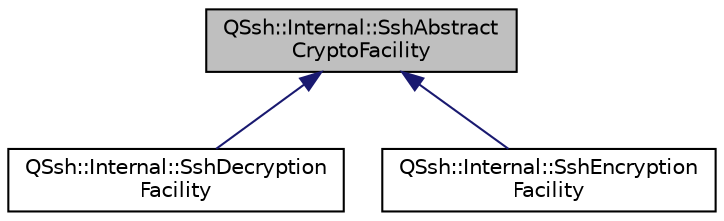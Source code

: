 digraph "QSsh::Internal::SshAbstractCryptoFacility"
{
  edge [fontname="Helvetica",fontsize="10",labelfontname="Helvetica",labelfontsize="10"];
  node [fontname="Helvetica",fontsize="10",shape=record];
  Node0 [label="QSsh::Internal::SshAbstract\lCryptoFacility",height=0.2,width=0.4,color="black", fillcolor="grey75", style="filled", fontcolor="black"];
  Node0 -> Node1 [dir="back",color="midnightblue",fontsize="10",style="solid",fontname="Helvetica"];
  Node1 [label="QSsh::Internal::SshDecryption\lFacility",height=0.2,width=0.4,color="black", fillcolor="white", style="filled",URL="$class_q_ssh_1_1_internal_1_1_ssh_decryption_facility.html"];
  Node0 -> Node2 [dir="back",color="midnightblue",fontsize="10",style="solid",fontname="Helvetica"];
  Node2 [label="QSsh::Internal::SshEncryption\lFacility",height=0.2,width=0.4,color="black", fillcolor="white", style="filled",URL="$class_q_ssh_1_1_internal_1_1_ssh_encryption_facility.html"];
}
